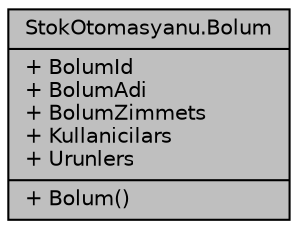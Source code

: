 digraph "StokOtomasyanu.Bolum"
{
  edge [fontname="Helvetica",fontsize="10",labelfontname="Helvetica",labelfontsize="10"];
  node [fontname="Helvetica",fontsize="10",shape=record];
  Node1 [label="{StokOtomasyanu.Bolum\n|+ BolumId\l+ BolumAdi\l+ BolumZimmets\l+ Kullanicilars\l+ Urunlers\l|+ Bolum()\l}",height=0.2,width=0.4,color="black", fillcolor="grey75", style="filled", fontcolor="black"];
}
